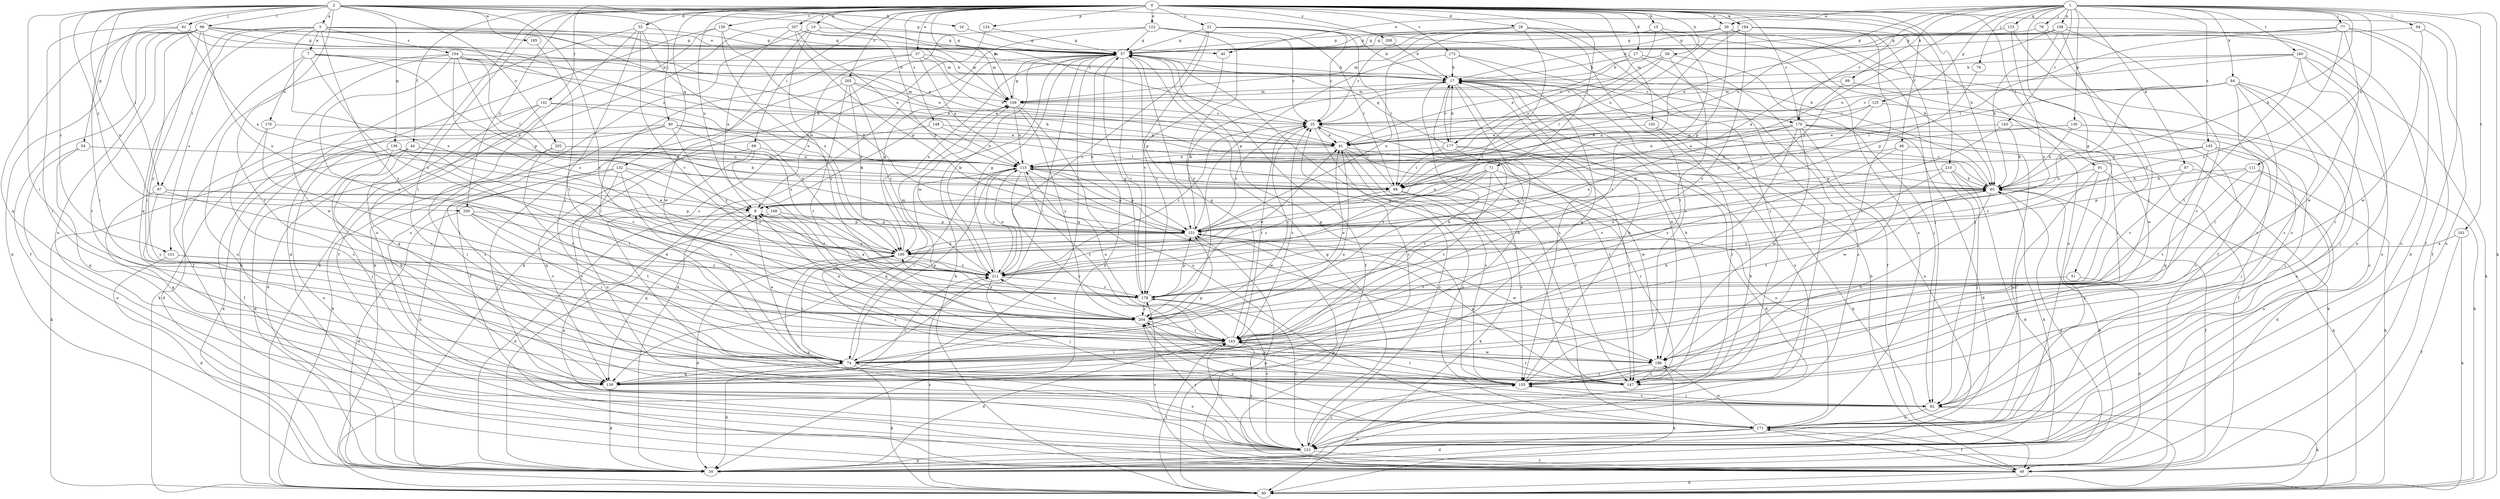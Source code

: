 strict digraph  {
0;
1;
2;
3;
7;
8;
10;
15;
16;
17;
21;
25;
26;
27;
33;
34;
37;
39;
40;
41;
44;
46;
49;
51;
54;
57;
59;
65;
69;
71;
74;
77;
78;
79;
80;
81;
82;
84;
87;
89;
90;
91;
94;
96;
97;
98;
103;
106;
108;
111;
115;
122;
123;
124;
125;
130;
131;
132;
133;
136;
139;
141;
143;
145;
147;
148;
151;
154;
155;
156;
160;
161;
163;
168;
170;
171;
172;
176;
177;
178;
184;
185;
186;
195;
200;
202;
204;
205;
207;
208;
210;
211;
0 -> 10  [label=b];
0 -> 15  [label=b];
0 -> 21  [label=c];
0 -> 26  [label=d];
0 -> 27  [label=d];
0 -> 33  [label=d];
0 -> 37  [label=e];
0 -> 39  [label=e];
0 -> 44  [label=f];
0 -> 46  [label=f];
0 -> 49  [label=f];
0 -> 59  [label=h];
0 -> 65  [label=h];
0 -> 69  [label=i];
0 -> 71  [label=i];
0 -> 74  [label=i];
0 -> 91  [label=l];
0 -> 103  [label=m];
0 -> 106  [label=m];
0 -> 122  [label=o];
0 -> 123  [label=o];
0 -> 124  [label=p];
0 -> 132  [label=q];
0 -> 141  [label=r];
0 -> 148  [label=s];
0 -> 156  [label=t];
0 -> 168  [label=u];
0 -> 172  [label=v];
0 -> 176  [label=v];
0 -> 184  [label=w];
0 -> 200  [label=y];
0 -> 205  [label=z];
0 -> 207  [label=z];
0 -> 208  [label=z];
0 -> 210  [label=z];
1 -> 39  [label=e];
1 -> 40  [label=e];
1 -> 51  [label=g];
1 -> 65  [label=h];
1 -> 77  [label=j];
1 -> 78  [label=j];
1 -> 79  [label=j];
1 -> 84  [label=k];
1 -> 87  [label=k];
1 -> 89  [label=k];
1 -> 90  [label=k];
1 -> 94  [label=l];
1 -> 108  [label=n];
1 -> 111  [label=n];
1 -> 115  [label=n];
1 -> 125  [label=p];
1 -> 130  [label=p];
1 -> 133  [label=q];
1 -> 143  [label=r];
1 -> 145  [label=r];
1 -> 160  [label=t];
1 -> 161  [label=t];
1 -> 176  [label=v];
1 -> 195  [label=x];
2 -> 3  [label=a];
2 -> 16  [label=b];
2 -> 25  [label=c];
2 -> 54  [label=g];
2 -> 57  [label=g];
2 -> 65  [label=h];
2 -> 74  [label=i];
2 -> 80  [label=j];
2 -> 81  [label=j];
2 -> 96  [label=l];
2 -> 97  [label=l];
2 -> 136  [label=q];
2 -> 147  [label=r];
2 -> 151  [label=s];
2 -> 185  [label=w];
2 -> 195  [label=x];
2 -> 200  [label=y];
2 -> 202  [label=y];
2 -> 204  [label=y];
3 -> 7  [label=a];
3 -> 40  [label=e];
3 -> 65  [label=h];
3 -> 97  [label=l];
3 -> 106  [label=m];
3 -> 139  [label=q];
3 -> 151  [label=s];
3 -> 154  [label=s];
3 -> 195  [label=x];
3 -> 204  [label=y];
7 -> 17  [label=b];
7 -> 49  [label=f];
7 -> 131  [label=p];
7 -> 170  [label=u];
7 -> 176  [label=v];
7 -> 211  [label=z];
8 -> 34  [label=d];
8 -> 131  [label=p];
10 -> 57  [label=g];
10 -> 90  [label=k];
10 -> 131  [label=p];
10 -> 186  [label=w];
10 -> 204  [label=y];
15 -> 57  [label=g];
15 -> 65  [label=h];
15 -> 163  [label=t];
15 -> 177  [label=v];
16 -> 57  [label=g];
17 -> 106  [label=m];
17 -> 123  [label=o];
17 -> 155  [label=s];
17 -> 177  [label=v];
17 -> 186  [label=w];
17 -> 204  [label=y];
21 -> 17  [label=b];
21 -> 25  [label=c];
21 -> 57  [label=g];
21 -> 98  [label=l];
21 -> 178  [label=v];
21 -> 211  [label=z];
25 -> 41  [label=e];
25 -> 123  [label=o];
25 -> 147  [label=r];
25 -> 163  [label=t];
25 -> 211  [label=z];
26 -> 25  [label=c];
26 -> 57  [label=g];
26 -> 147  [label=r];
26 -> 155  [label=s];
26 -> 171  [label=u];
26 -> 195  [label=x];
26 -> 211  [label=z];
27 -> 17  [label=b];
27 -> 41  [label=e];
27 -> 49  [label=f];
27 -> 147  [label=r];
33 -> 57  [label=g];
33 -> 74  [label=i];
33 -> 90  [label=k];
33 -> 171  [label=u];
33 -> 178  [label=v];
33 -> 195  [label=x];
34 -> 17  [label=b];
34 -> 65  [label=h];
37 -> 8  [label=a];
37 -> 17  [label=b];
37 -> 41  [label=e];
37 -> 74  [label=i];
37 -> 115  [label=n];
39 -> 49  [label=f];
39 -> 57  [label=g];
39 -> 82  [label=j];
39 -> 106  [label=m];
39 -> 131  [label=p];
40 -> 178  [label=v];
41 -> 115  [label=n];
41 -> 147  [label=r];
41 -> 155  [label=s];
41 -> 171  [label=u];
41 -> 186  [label=w];
44 -> 34  [label=d];
44 -> 90  [label=k];
44 -> 98  [label=l];
44 -> 115  [label=n];
44 -> 139  [label=q];
46 -> 115  [label=n];
46 -> 171  [label=u];
46 -> 186  [label=w];
46 -> 204  [label=y];
49 -> 17  [label=b];
49 -> 90  [label=k];
49 -> 131  [label=p];
49 -> 171  [label=u];
49 -> 178  [label=v];
51 -> 34  [label=d];
51 -> 178  [label=v];
54 -> 115  [label=n];
54 -> 123  [label=o];
54 -> 139  [label=q];
57 -> 17  [label=b];
57 -> 34  [label=d];
57 -> 49  [label=f];
57 -> 74  [label=i];
57 -> 90  [label=k];
57 -> 131  [label=p];
57 -> 139  [label=q];
57 -> 147  [label=r];
57 -> 178  [label=v];
57 -> 195  [label=x];
57 -> 211  [label=z];
59 -> 17  [label=b];
59 -> 82  [label=j];
59 -> 98  [label=l];
59 -> 115  [label=n];
59 -> 163  [label=t];
65 -> 8  [label=a];
65 -> 25  [label=c];
65 -> 34  [label=d];
65 -> 49  [label=f];
65 -> 155  [label=s];
65 -> 163  [label=t];
65 -> 195  [label=x];
69 -> 115  [label=n];
69 -> 139  [label=q];
69 -> 163  [label=t];
69 -> 171  [label=u];
71 -> 8  [label=a];
71 -> 98  [label=l];
71 -> 131  [label=p];
71 -> 147  [label=r];
71 -> 163  [label=t];
71 -> 171  [label=u];
71 -> 211  [label=z];
74 -> 8  [label=a];
74 -> 17  [label=b];
74 -> 34  [label=d];
74 -> 41  [label=e];
74 -> 90  [label=k];
74 -> 115  [label=n];
74 -> 123  [label=o];
74 -> 131  [label=p];
74 -> 139  [label=q];
77 -> 41  [label=e];
77 -> 49  [label=f];
77 -> 57  [label=g];
77 -> 98  [label=l];
77 -> 123  [label=o];
77 -> 186  [label=w];
77 -> 211  [label=z];
78 -> 57  [label=g];
78 -> 74  [label=i];
78 -> 123  [label=o];
79 -> 131  [label=p];
80 -> 34  [label=d];
80 -> 41  [label=e];
80 -> 49  [label=f];
80 -> 98  [label=l];
80 -> 155  [label=s];
80 -> 195  [label=x];
80 -> 211  [label=z];
81 -> 8  [label=a];
81 -> 41  [label=e];
81 -> 57  [label=g];
81 -> 74  [label=i];
81 -> 147  [label=r];
82 -> 90  [label=k];
82 -> 155  [label=s];
82 -> 171  [label=u];
84 -> 25  [label=c];
84 -> 74  [label=i];
84 -> 82  [label=j];
84 -> 98  [label=l];
84 -> 106  [label=m];
84 -> 123  [label=o];
84 -> 131  [label=p];
84 -> 147  [label=r];
84 -> 155  [label=s];
87 -> 34  [label=d];
87 -> 65  [label=h];
87 -> 178  [label=v];
89 -> 8  [label=a];
89 -> 106  [label=m];
89 -> 186  [label=w];
90 -> 131  [label=p];
90 -> 163  [label=t];
90 -> 211  [label=z];
91 -> 65  [label=h];
91 -> 82  [label=j];
91 -> 90  [label=k];
91 -> 171  [label=u];
94 -> 57  [label=g];
94 -> 123  [label=o];
94 -> 186  [label=w];
96 -> 17  [label=b];
96 -> 34  [label=d];
96 -> 49  [label=f];
96 -> 57  [label=g];
96 -> 65  [label=h];
96 -> 74  [label=i];
96 -> 106  [label=m];
96 -> 115  [label=n];
96 -> 139  [label=q];
96 -> 147  [label=r];
96 -> 171  [label=u];
96 -> 195  [label=x];
96 -> 204  [label=y];
97 -> 8  [label=a];
97 -> 131  [label=p];
97 -> 139  [label=q];
97 -> 178  [label=v];
97 -> 204  [label=y];
98 -> 25  [label=c];
98 -> 90  [label=k];
98 -> 155  [label=s];
98 -> 171  [label=u];
98 -> 211  [label=z];
103 -> 41  [label=e];
103 -> 90  [label=k];
103 -> 147  [label=r];
106 -> 25  [label=c];
106 -> 34  [label=d];
106 -> 57  [label=g];
106 -> 115  [label=n];
106 -> 171  [label=u];
106 -> 204  [label=y];
108 -> 8  [label=a];
108 -> 17  [label=b];
108 -> 34  [label=d];
108 -> 57  [label=g];
108 -> 65  [label=h];
108 -> 155  [label=s];
108 -> 178  [label=v];
111 -> 65  [label=h];
111 -> 90  [label=k];
111 -> 123  [label=o];
111 -> 131  [label=p];
111 -> 163  [label=t];
115 -> 65  [label=h];
115 -> 74  [label=i];
115 -> 98  [label=l];
115 -> 131  [label=p];
115 -> 139  [label=q];
115 -> 147  [label=r];
115 -> 163  [label=t];
115 -> 186  [label=w];
115 -> 211  [label=z];
122 -> 25  [label=c];
122 -> 34  [label=d];
122 -> 57  [label=g];
122 -> 90  [label=k];
122 -> 98  [label=l];
122 -> 204  [label=y];
123 -> 8  [label=a];
123 -> 34  [label=d];
123 -> 49  [label=f];
123 -> 57  [label=g];
123 -> 65  [label=h];
123 -> 155  [label=s];
123 -> 163  [label=t];
123 -> 178  [label=v];
123 -> 195  [label=x];
123 -> 204  [label=y];
124 -> 57  [label=g];
124 -> 155  [label=s];
125 -> 25  [label=c];
125 -> 74  [label=i];
125 -> 115  [label=n];
125 -> 131  [label=p];
130 -> 41  [label=e];
130 -> 65  [label=h];
130 -> 90  [label=k];
130 -> 98  [label=l];
130 -> 171  [label=u];
131 -> 17  [label=b];
131 -> 25  [label=c];
131 -> 115  [label=n];
131 -> 186  [label=w];
131 -> 195  [label=x];
132 -> 34  [label=d];
132 -> 74  [label=i];
132 -> 82  [label=j];
132 -> 98  [label=l];
132 -> 155  [label=s];
132 -> 211  [label=z];
133 -> 57  [label=g];
133 -> 171  [label=u];
133 -> 211  [label=z];
136 -> 34  [label=d];
136 -> 65  [label=h];
136 -> 82  [label=j];
136 -> 115  [label=n];
136 -> 123  [label=o];
136 -> 163  [label=t];
136 -> 178  [label=v];
139 -> 17  [label=b];
139 -> 25  [label=c];
139 -> 34  [label=d];
139 -> 211  [label=z];
141 -> 25  [label=c];
141 -> 34  [label=d];
141 -> 90  [label=k];
141 -> 139  [label=q];
141 -> 195  [label=x];
143 -> 41  [label=e];
143 -> 65  [label=h];
143 -> 82  [label=j];
143 -> 131  [label=p];
145 -> 82  [label=j];
145 -> 115  [label=n];
145 -> 139  [label=q];
145 -> 155  [label=s];
145 -> 211  [label=z];
147 -> 17  [label=b];
147 -> 131  [label=p];
147 -> 163  [label=t];
148 -> 41  [label=e];
148 -> 90  [label=k];
148 -> 115  [label=n];
151 -> 34  [label=d];
151 -> 178  [label=v];
151 -> 211  [label=z];
154 -> 8  [label=a];
154 -> 17  [label=b];
154 -> 41  [label=e];
154 -> 65  [label=h];
154 -> 98  [label=l];
154 -> 123  [label=o];
154 -> 186  [label=w];
154 -> 204  [label=y];
154 -> 211  [label=z];
155 -> 17  [label=b];
155 -> 57  [label=g];
155 -> 82  [label=j];
155 -> 163  [label=t];
155 -> 204  [label=y];
156 -> 34  [label=d];
156 -> 49  [label=f];
156 -> 57  [label=g];
156 -> 131  [label=p];
156 -> 195  [label=x];
160 -> 17  [label=b];
160 -> 25  [label=c];
160 -> 41  [label=e];
160 -> 90  [label=k];
160 -> 123  [label=o];
160 -> 147  [label=r];
160 -> 163  [label=t];
161 -> 49  [label=f];
161 -> 90  [label=k];
161 -> 195  [label=x];
163 -> 8  [label=a];
163 -> 25  [label=c];
163 -> 34  [label=d];
163 -> 57  [label=g];
163 -> 65  [label=h];
163 -> 74  [label=i];
163 -> 115  [label=n];
163 -> 123  [label=o];
163 -> 186  [label=w];
168 -> 131  [label=p];
168 -> 139  [label=q];
168 -> 204  [label=y];
170 -> 41  [label=e];
170 -> 155  [label=s];
170 -> 163  [label=t];
171 -> 34  [label=d];
171 -> 49  [label=f];
171 -> 123  [label=o];
171 -> 186  [label=w];
171 -> 204  [label=y];
172 -> 17  [label=b];
172 -> 123  [label=o];
172 -> 131  [label=p];
172 -> 139  [label=q];
176 -> 34  [label=d];
176 -> 41  [label=e];
176 -> 49  [label=f];
176 -> 74  [label=i];
176 -> 90  [label=k];
176 -> 115  [label=n];
176 -> 171  [label=u];
176 -> 186  [label=w];
176 -> 195  [label=x];
177 -> 17  [label=b];
177 -> 34  [label=d];
177 -> 57  [label=g];
177 -> 98  [label=l];
177 -> 115  [label=n];
177 -> 147  [label=r];
177 -> 163  [label=t];
178 -> 8  [label=a];
178 -> 41  [label=e];
178 -> 57  [label=g];
178 -> 106  [label=m];
178 -> 123  [label=o];
178 -> 131  [label=p];
178 -> 204  [label=y];
184 -> 57  [label=g];
184 -> 82  [label=j];
184 -> 98  [label=l];
184 -> 115  [label=n];
184 -> 123  [label=o];
184 -> 155  [label=s];
184 -> 204  [label=y];
185 -> 163  [label=t];
186 -> 90  [label=k];
186 -> 147  [label=r];
186 -> 155  [label=s];
195 -> 34  [label=d];
195 -> 57  [label=g];
195 -> 74  [label=i];
195 -> 155  [label=s];
195 -> 211  [label=z];
200 -> 34  [label=d];
200 -> 74  [label=i];
200 -> 131  [label=p];
200 -> 163  [label=t];
200 -> 178  [label=v];
202 -> 74  [label=i];
202 -> 98  [label=l];
202 -> 115  [label=n];
202 -> 163  [label=t];
204 -> 25  [label=c];
204 -> 41  [label=e];
204 -> 82  [label=j];
204 -> 163  [label=t];
204 -> 195  [label=x];
204 -> 211  [label=z];
205 -> 41  [label=e];
205 -> 49  [label=f];
205 -> 106  [label=m];
205 -> 163  [label=t];
205 -> 195  [label=x];
205 -> 211  [label=z];
207 -> 8  [label=a];
207 -> 57  [label=g];
207 -> 90  [label=k];
207 -> 106  [label=m];
207 -> 115  [label=n];
207 -> 131  [label=p];
208 -> 17  [label=b];
210 -> 34  [label=d];
210 -> 65  [label=h];
210 -> 82  [label=j];
210 -> 178  [label=v];
210 -> 204  [label=y];
211 -> 8  [label=a];
211 -> 57  [label=g];
211 -> 82  [label=j];
211 -> 106  [label=m];
211 -> 115  [label=n];
211 -> 178  [label=v];
}
